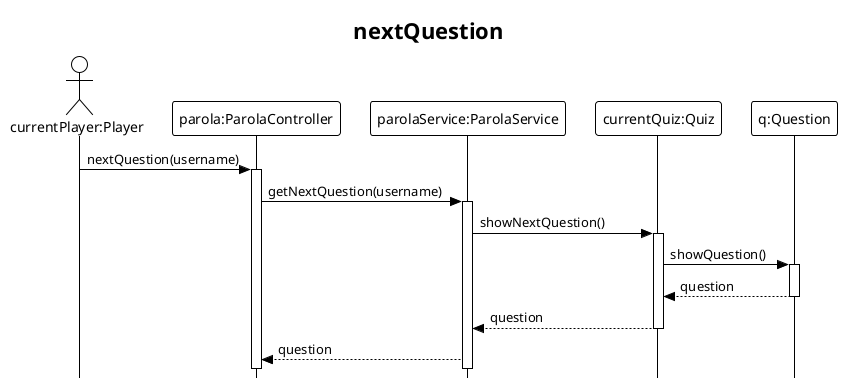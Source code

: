 @startuml
!theme plain
skinparam style strictuml

title nextQuestion

actor "currentPlayer:Player" as player

player -> "parola:ParolaController" ++ : nextQuestion(username)

"parola:ParolaController" -> "parolaService:ParolaService" ++: getNextQuestion(username)
"parolaService:ParolaService" -> "currentQuiz:Quiz" ++: showNextQuestion()
"currentQuiz:Quiz" -> "q:Question" ++ : showQuestion()
return question
return question
"parolaService:ParolaService" --> "parola:ParolaController" : question


@enduml